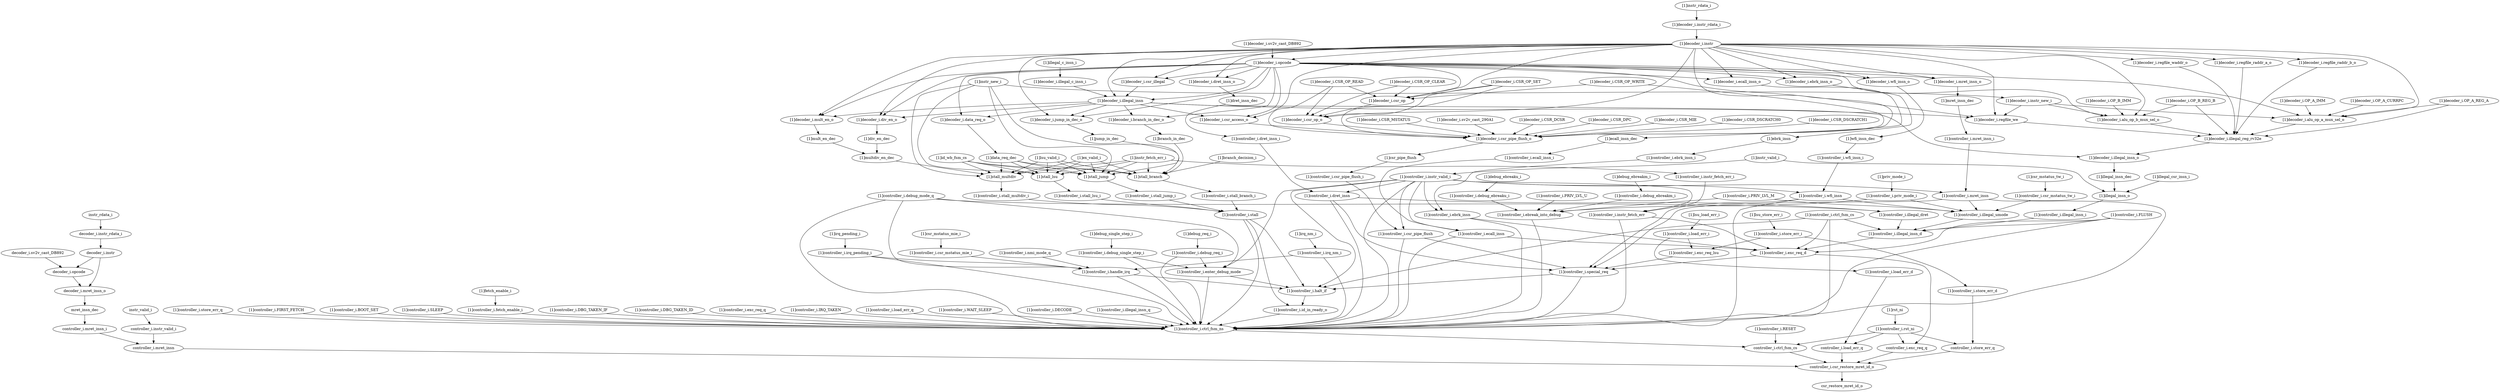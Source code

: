 strict digraph "" {
	"[1]decoder_i.regfile_waddr_o"	 [complexity=46,
		importance=0.152353667193,
		rank=0.00331203624332];
	"[1]decoder_i.illegal_reg_rv32e"	 [complexity=37,
		importance=0.150853732451,
		rank=0.00407712790408];
	"[1]decoder_i.regfile_waddr_o" -> "[1]decoder_i.illegal_reg_rv32e";
	"[1]controller_i.store_err_d"	 [complexity=5,
		importance=0.008747704248,
		rank=0.0017495408496];
	"controller_i.store_err_q"	 [complexity=3,
		importance=0.00669077276892,
		rank=0.00223025758964];
	"[1]controller_i.store_err_d" -> "controller_i.store_err_q";
	"[1]controller_i.debug_mode_q"	 [complexity=17,
		importance=0.161400119901,
		rank=0.00949412470006];
	"[1]controller_i.enter_debug_mode"	 [complexity=12,
		importance=0.158669629324,
		rank=0.0132224691103];
	"[1]controller_i.debug_mode_q" -> "[1]controller_i.enter_debug_mode";
	"[1]controller_i.ctrl_fsm_ns"	 [complexity=3,
		importance=0.031415394495,
		rank=0.010471798165];
	"[1]controller_i.debug_mode_q" -> "[1]controller_i.ctrl_fsm_ns";
	"[1]controller_i.handle_irq"	 [complexity=12,
		importance=0.121047381134,
		rank=0.0100872817612];
	"[1]controller_i.debug_mode_q" -> "[1]controller_i.handle_irq";
	"[1]controller_i.illegal_dret"	 [complexity=30,
		importance=0.134588183183,
		rank=0.00448627277278];
	"[1]controller_i.debug_mode_q" -> "[1]controller_i.illegal_dret";
	"[1]decoder_i.ecall_insn_o"	 [complexity=27,
		importance=0.1358971066,
		rank=0.00503322617037];
	"[1]ecall_insn_dec"	 [complexity=27,
		importance=0.134390317951,
		rank=0.00497741918338];
	"[1]decoder_i.ecall_insn_o" -> "[1]ecall_insn_dec";
	"[1]debug_ebreaku_i"	 [complexity=12,
		importance=0.0402664660047,
		rank=0.00335553883373];
	"[1]controller_i.debug_ebreaku_i"	 [complexity=12,
		importance=0.0387705033143,
		rank=0.00323087527619];
	"[1]debug_ebreaku_i" -> "[1]controller_i.debug_ebreaku_i";
	"[1]controller_i.store_err_i"	 [complexity=20,
		importance=0.12777692225,
		rank=0.00638884611251];
	"[1]controller_i.store_err_i" -> "[1]controller_i.store_err_d";
	"[1]controller_i.exc_req_lsu"	 [complexity=17,
		importance=0.125532961378,
		rank=0.00738429184575];
	"[1]controller_i.store_err_i" -> "[1]controller_i.exc_req_lsu";
	"[1]controller_i.store_err_q"	 [complexity=6,
		importance=0.0968841585291,
		rank=0.0161473597548];
	"[1]controller_i.store_err_q" -> "[1]controller_i.ctrl_fsm_ns";
	"[1]controller_i.ebrk_insn_i"	 [complexity=27,
		importance=0.132140943697,
		rank=0.00489410902581];
	"[1]controller_i.ebrk_insn"	 [complexity=24,
		importance=0.129520335465,
		rank=0.00539668064437];
	"[1]controller_i.ebrk_insn_i" -> "[1]controller_i.ebrk_insn";
	"[1]instr_valid_i"	 [complexity=17,
		importance=0.162035553796,
		rank=0.00953150316445];
	"[1]controller_i.instr_valid_i"	 [complexity=17,
		importance=0.160539591105,
		rank=0.00944350535913];
	"[1]instr_valid_i" -> "[1]controller_i.instr_valid_i";
	"[1]illegal_insn_o"	 [complexity=30,
		importance=0.139921298864,
		rank=0.00466404329546];
	"[1]instr_valid_i" -> "[1]illegal_insn_o";
	"[1]jump_in_dec"	 [complexity=19,
		importance=0.13242986301,
		rank=0.00696999279];
	"[1]stall_jump"	 [complexity=17,
		importance=0.130083786517,
		rank=0.00765198744219];
	"[1]jump_in_dec" -> "[1]stall_jump";
	"[1]controller_i.instr_valid_i" -> "[1]controller_i.ebrk_insn";
	"[1]controller_i.instr_valid_i" -> "[1]controller_i.enter_debug_mode";
	"[1]controller_i.halt_if"	 [complexity=7,
		importance=0.0392333279956,
		rank=0.00560476114223];
	"[1]controller_i.instr_valid_i" -> "[1]controller_i.halt_if";
	"[1]controller_i.instr_valid_i" -> "[1]controller_i.ctrl_fsm_ns";
	"[1]controller_i.wfi_insn"	 [complexity=36,
		importance=0.139425062128,
		rank=0.00387291839244];
	"[1]controller_i.instr_valid_i" -> "[1]controller_i.wfi_insn";
	"[1]controller_i.ecall_insn"	 [complexity=24,
		importance=0.129520335465,
		rank=0.00539668064437];
	"[1]controller_i.instr_valid_i" -> "[1]controller_i.ecall_insn";
	"[1]controller_i.csr_pipe_flush"	 [complexity=17,
		importance=0.126942548413,
		rank=0.00746720873018];
	"[1]controller_i.instr_valid_i" -> "[1]controller_i.csr_pipe_flush";
	"[1]controller_i.instr_fetch_err"	 [complexity=24,
		importance=0.128977704801,
		rank=0.00537407103339];
	"[1]controller_i.instr_valid_i" -> "[1]controller_i.instr_fetch_err";
	"[1]controller_i.mret_insn"	 [complexity=36,
		importance=0.139425062128,
		rank=0.00387291839244];
	"[1]controller_i.instr_valid_i" -> "[1]controller_i.mret_insn";
	"[1]controller_i.dret_insn"	 [complexity=33,
		importance=0.137456786932,
		rank=0.00416535717976];
	"[1]controller_i.instr_valid_i" -> "[1]controller_i.dret_insn";
	"[1]decoder_i.illegal_insn"	 [complexity=20,
		importance=0.137788562838,
		rank=0.00688942814189];
	"[1]decoder_i.mult_en_o"	 [complexity=22,
		importance=0.136655234317,
		rank=0.00621160155988];
	"[1]decoder_i.illegal_insn" -> "[1]decoder_i.mult_en_o";
	"[1]decoder_i.regfile_we"	 [complexity=46,
		importance=0.15283643437,
		rank=0.00332253118196];
	"[1]decoder_i.illegal_insn" -> "[1]decoder_i.regfile_we";
	"[1]decoder_i.branch_in_dec_o"	 [complexity=19,
		importance=0.134362287316,
		rank=0.0070716993324];
	"[1]decoder_i.illegal_insn" -> "[1]decoder_i.branch_in_dec_o";
	"[1]decoder_i.csr_access_o"	 [complexity=28,
		importance=0.446396245851,
		rank=0.0159427230661];
	"[1]decoder_i.illegal_insn" -> "[1]decoder_i.csr_access_o";
	"[1]decoder_i.illegal_insn_o"	 [complexity=34,
		importance=0.145822561735,
		rank=0.00428889887457];
	"[1]decoder_i.illegal_insn" -> "[1]decoder_i.illegal_insn_o";
	"[1]decoder_i.jump_in_dec_o"	 [complexity=19,
		importance=0.134130012375,
		rank=0.00705947433555];
	"[1]decoder_i.illegal_insn" -> "[1]decoder_i.jump_in_dec_o";
	"[1]decoder_i.div_en_o"	 [complexity=22,
		importance=0.136655234317,
		rank=0.00621160155988];
	"[1]decoder_i.illegal_insn" -> "[1]decoder_i.div_en_o";
	"[1]decoder_i.data_req_o"	 [complexity=21,
		importance=0.264225131648,
		rank=0.0125821491261];
	"[1]decoder_i.illegal_insn" -> "[1]decoder_i.data_req_o";
	"[1]decoder_i.alu_op_b_mux_sel_o"	 [complexity=46,
		importance=0.154217579142,
		rank=0.0033525560683];
	"[1]decoder_i.alu_op_b_mux_sel_o" -> "[1]decoder_i.illegal_reg_rv32e";
	"[1]controller_i.debug_single_step_i"	 [complexity=17,
		importance=0.160913590196,
		rank=0.00946550530566];
	"[1]controller_i.debug_single_step_i" -> "[1]controller_i.enter_debug_mode";
	"[1]controller_i.debug_single_step_i" -> "[1]controller_i.ctrl_fsm_ns";
	"[1]debug_req_i"	 [complexity=17,
		importance=0.162409552887,
		rank=0.00955350311098];
	"[1]controller_i.debug_req_i"	 [complexity=17,
		importance=0.160913590196,
		rank=0.00946550530566];
	"[1]debug_req_i" -> "[1]controller_i.debug_req_i";
	"[1]decoder_i.CSR_DPC"	 [complexity=32,
		importance=0.149721374767,
		rank=0.00467879296147];
	"[1]decoder_i.csr_pipe_flush_o"	 [complexity=20,
		importance=0.148225412077,
		rank=0.00741127060383];
	"[1]decoder_i.CSR_DPC" -> "[1]decoder_i.csr_pipe_flush_o";
	"[1]controller_i.RESET"	 [complexity=3,
		importance=0.0162409284255,
		rank=0.00541364280851];
	"controller_i.ctrl_fsm_cs"	 [complexity=1,
		importance=0.0147449657351,
		rank=0.0147449657351];
	"[1]controller_i.RESET" -> "controller_i.ctrl_fsm_cs";
	"[1]instr_rdata_i"	 [complexity=28,
		importance=0.147340139452,
		rank=0.00526214783758];
	"[1]decoder_i.instr_rdata_i"	 [complexity=28,
		importance=0.145844176762,
		rank=0.00520872059864];
	"[1]instr_rdata_i" -> "[1]decoder_i.instr_rdata_i";
	"[1]instr_new_i"	 [complexity=19,
		importance=0.131579749208,
		rank=0.00692524995829];
	"[1]decoder_i.instr_new_i"	 [complexity=49,
		importance=0.926840805866,
		rank=0.0189151184871];
	"[1]instr_new_i" -> "[1]decoder_i.instr_new_i";
	"[1]stall_lsu"	 [complexity=17,
		importance=0.129292189249,
		rank=0.00760542289701];
	"[1]instr_new_i" -> "[1]stall_lsu";
	"[1]instr_new_i" -> "[1]stall_jump";
	"[1]stall_branch"	 [complexity=17,
		importance=0.130309051463,
		rank=0.00766523832135];
	"[1]instr_new_i" -> "[1]stall_branch";
	"[1]stall_multdiv"	 [complexity=17,
		importance=0.129873651885,
		rank=0.00763962658148];
	"[1]instr_new_i" -> "[1]stall_multdiv";
	"[1]rst_ni"	 [complexity=4,
		importance=0.0163734605898,
		rank=0.00409336514745];
	"[1]controller_i.rst_ni"	 [complexity=4,
		importance=0.0148774978994,
		rank=0.00371937447484];
	"[1]rst_ni" -> "[1]controller_i.rst_ni";
	"[1]controller_i.ebrk_insn" -> "[1]controller_i.ctrl_fsm_ns";
	"[1]controller_i.exc_req_d"	 [complexity=17,
		importance=0.126651731716,
		rank=0.00745010186566];
	"[1]controller_i.ebrk_insn" -> "[1]controller_i.exc_req_d";
	"[1]decoder_i.csr_op"	 [complexity=35,
		importance=2.23678204153,
		rank=0.0639080583296];
	"[1]decoder_i.csr_op_o"	 [complexity=28,
		importance=0.744731312293,
		rank=0.0265975468676];
	"[1]decoder_i.csr_op" -> "[1]decoder_i.csr_op_o";
	"[1]mult_en_dec"	 [complexity=22,
		importance=0.1349171561,
		rank=0.00613259800455];
	"[1]decoder_i.mult_en_o" -> "[1]mult_en_dec";
	"[1]controller_i.enter_debug_mode" -> "[1]controller_i.halt_if";
	"[1]controller_i.enter_debug_mode" -> "[1]controller_i.ctrl_fsm_ns";
	"[1]controller_i.ctrl_fsm_cs"	 [complexity=30,
		importance=0.14352926434,
		rank=0.00478430881133];
	"[1]controller_i.ctrl_fsm_cs" -> "[1]controller_i.halt_if";
	"[1]controller_i.ctrl_fsm_cs" -> "[1]controller_i.ctrl_fsm_ns";
	"[1]controller_i.ctrl_fsm_cs" -> "[1]controller_i.exc_req_d";
	"[1]controller_i.illegal_insn_d"	 [complexity=24,
		importance=0.132837096329,
		rank=0.00553487901373];
	"[1]controller_i.ctrl_fsm_cs" -> "[1]controller_i.illegal_insn_d";
	"[1]controller_i.debug_req_i" -> "[1]controller_i.enter_debug_mode";
	"[1]controller_i.debug_req_i" -> "[1]controller_i.ctrl_fsm_ns";
	"[1]ex_valid_i"	 [complexity=21,
		importance=0.131579749208,
		rank=0.00626570234322];
	"[1]ex_valid_i" -> "[1]stall_lsu";
	"[1]ex_valid_i" -> "[1]stall_jump";
	"[1]ex_valid_i" -> "[1]stall_branch";
	"[1]ex_valid_i" -> "[1]stall_multdiv";
	"[1]decoder_i.instr_new_i" -> "[1]decoder_i.alu_op_b_mux_sel_o";
	"[1]decoder_i.instr_new_i" -> "[1]decoder_i.regfile_we";
	"[1]decoder_i.alu_op_a_mux_sel_o"	 [complexity=46,
		importance=0.154956190255,
		rank=0.00336861283163];
	"[1]decoder_i.instr_new_i" -> "[1]decoder_i.alu_op_a_mux_sel_o";
	"[1]decoder_i.ebrk_insn_o"	 [complexity=27,
		importance=0.1358971066,
		rank=0.00503322617037];
	"[1]ebrk_insn"	 [complexity=27,
		importance=0.134390317951,
		rank=0.00497741918338];
	"[1]decoder_i.ebrk_insn_o" -> "[1]ebrk_insn";
	"[1]decoder_i.illegal_c_insn_i"	 [complexity=21,
		importance=0.14003252371,
		rank=0.00666821541477];
	"[1]decoder_i.illegal_c_insn_i" -> "[1]decoder_i.illegal_insn";
	"[1]illegal_c_insn_i"	 [complexity=21,
		importance=0.141528486401,
		rank=0.00673945173336];
	"[1]illegal_c_insn_i" -> "[1]decoder_i.illegal_c_insn_i";
	"[1]controller_i.dret_insn_i"	 [complexity=36,
		importance=0.140077395164,
		rank=0.00389103875455];
	"[1]controller_i.dret_insn_i" -> "[1]controller_i.dret_insn";
	"[1]decoder_i.regfile_we" -> "[1]decoder_i.illegal_reg_rv32e";
	"[1]csr_mstatus_tw_i"	 [complexity=36,
		importance=0.140296381942,
		rank=0.00389712172061];
	"[1]controller_i.csr_mstatus_tw_i"	 [complexity=36,
		importance=0.138800419252,
		rank=0.00385556720143];
	"[1]csr_mstatus_tw_i" -> "[1]controller_i.csr_mstatus_tw_i";
	"[1]decoder_i.OP_A_IMM"	 [complexity=52,
		importance=0.466364533455,
		rank=0.00896854872029];
	"[1]decoder_i.OP_A_IMM" -> "[1]decoder_i.alu_op_a_mux_sel_o";
	"[1]controller_i.ecall_insn_i"	 [complexity=27,
		importance=0.132140943697,
		rank=0.00489410902581];
	"[1]ecall_insn_dec" -> "[1]controller_i.ecall_insn_i";
	"[1]decoder_i.CSR_OP_WRITE"	 [complexity=37,
		importance=2.23827800422,
		rank=0.0604940001142];
	"[1]decoder_i.CSR_OP_WRITE" -> "[1]decoder_i.csr_op";
	"[1]decoder_i.CSR_OP_WRITE" -> "[1]decoder_i.csr_pipe_flush_o";
	"[1]controller_i.instr_fetch_err_i"	 [complexity=27,
		importance=0.130513035817,
		rank=0.00483381614138];
	"[1]controller_i.instr_fetch_err_i" -> "[1]controller_i.instr_fetch_err";
	"[1]decoder_i.regfile_raddr_a_o"	 [complexity=46,
		importance=0.152353667193,
		rank=0.00331203624332];
	"[1]decoder_i.regfile_raddr_a_o" -> "[1]decoder_i.illegal_reg_rv32e";
	"[1]branch_in_dec"	 [complexity=19,
		importance=0.132657464434,
		rank=0.0069819718123];
	"[1]decoder_i.branch_in_dec_o" -> "[1]branch_in_dec";
	"controller_i.instr_valid_i"	 [complexity=4,
		importance=0.00879136325501,
		rank=0.00219784081375];
	"controller_i.mret_insn"	 [complexity=1,
		importance=0.00692140147356,
		rank=0.00692140147356];
	"controller_i.instr_valid_i" -> "controller_i.mret_insn";
	"[1]debug_single_step_i"	 [complexity=17,
		importance=0.162409552887,
		rank=0.00955350311098];
	"[1]debug_single_step_i" -> "[1]controller_i.debug_single_step_i";
	"[1]controller_i.FIRST_FETCH"	 [complexity=7,
		importance=0.0643267516804,
		rank=0.00918953595435];
	"[1]controller_i.FIRST_FETCH" -> "[1]controller_i.ctrl_fsm_ns";
	"[1]controller_i.stall_lsu_i"	 [complexity=17,
		importance=0.127208200942,
		rank=0.00748283534952];
	"[1]stall_lsu" -> "[1]controller_i.stall_lsu_i";
	"[1]decoder_i.illegal_reg_rv32e" -> "[1]decoder_i.illegal_insn_o";
	"[1]controller_i.BOOT_SET"	 [complexity=5,
		importance=0.0329113571854,
		rank=0.00658227143708];
	"[1]controller_i.BOOT_SET" -> "[1]controller_i.ctrl_fsm_ns";
	"[1]controller_i.illegal_insn_i"	 [complexity=30,
		importance=0.136195183238,
		rank=0.00453983944126];
	"[1]illegal_insn_o" -> "[1]controller_i.illegal_insn_i";
	"[1]controller_i.SLEEP"	 [complexity=5,
		importance=0.0329113571854,
		rank=0.00658227143708];
	"[1]controller_i.SLEEP" -> "[1]controller_i.ctrl_fsm_ns";
	"[1]controller_i.csr_mstatus_mie_i"	 [complexity=18,
		importance=0.123291342006,
		rank=0.00684951900036];
	"[1]controller_i.csr_mstatus_mie_i" -> "[1]controller_i.handle_irq";
	"[1]decoder_i.csr_access_o" -> "[1]decoder_i.csr_pipe_flush_o";
	"[1]controller_i.priv_mode_i"	 [complexity=12,
		importance=0.0387705033143,
		rank=0.00323087527619];
	"[1]controller_i.illegal_umode"	 [complexity=30,
		importance=0.136556458379,
		rank=0.00455188194597];
	"[1]controller_i.priv_mode_i" -> "[1]controller_i.illegal_umode";
	"[1]controller_i.ebreak_into_debug"	 [complexity=5,
		importance=0.0365265424418,
		rank=0.00730530848837];
	"[1]controller_i.priv_mode_i" -> "[1]controller_i.ebreak_into_debug";
	"[1]decoder_i.CSR_MIE"	 [complexity=26,
		importance=0.149721374767,
		rank=0.00575851441411];
	"[1]decoder_i.CSR_MIE" -> "[1]decoder_i.csr_pipe_flush_o";
	"decoder_i.instr_rdata_i"	 [complexity=10,
		importance=0.0198469978838,
		rank=0.00198469978838];
	"decoder_i.instr"	 [complexity=8,
		importance=0.0179770361024,
		rank=0.0022471295128];
	"decoder_i.instr_rdata_i" -> "decoder_i.instr";
	"[1]decoder_i.dret_insn_o"	 [complexity=36,
		importance=0.143833558067,
		rank=0.00399537661298];
	"[1]dret_insn_dec"	 [complexity=36,
		importance=0.142326769418,
		rank=0.00395352137273];
	"[1]decoder_i.dret_insn_o" -> "[1]dret_insn_dec";
	"[1]decoder_i.wfi_insn_o"	 [complexity=39,
		importance=0.145801833263,
		rank=0.0037385085452];
	"[1]wfi_insn_dec"	 [complexity=39,
		importance=0.144295044614,
		rank=0.00369987293882];
	"[1]decoder_i.wfi_insn_o" -> "[1]wfi_insn_dec";
	"[1]id_wb_fsm_cs"	 [complexity=18,
		importance=0.26411132591,
		rank=0.0146728514394];
	"[1]id_wb_fsm_cs" -> "[1]stall_lsu";
	"[1]id_wb_fsm_cs" -> "[1]stall_jump";
	"[1]id_wb_fsm_cs" -> "[1]stall_branch";
	"[1]id_wb_fsm_cs" -> "[1]stall_multdiv";
	csr_restore_mret_id_o	 [complexity=0,
		importance=0.00234828549464,
		rank=0.0];
	"[1]controller_i.PRIV_LVL_U"	 [complexity=12,
		importance=0.0380225051323,
		rank=0.00316854209436];
	"[1]controller_i.PRIV_LVL_U" -> "[1]controller_i.ebreak_into_debug";
	"[1]controller_i.id_in_ready_o"	 [complexity=4,
		importance=0.0345246995779,
		rank=0.00863117489448];
	"[1]controller_i.halt_if" -> "[1]controller_i.id_in_ready_o";
	"[1]decoder_i.CSR_DSCRATCH0"	 [complexity=32,
		importance=0.149721374767,
		rank=0.00467879296147];
	"[1]decoder_i.CSR_DSCRATCH0" -> "[1]decoder_i.csr_pipe_flush_o";
	"[1]controller_i.stall_branch_i"	 [complexity=17,
		importance=0.127547118115,
		rank=0.00750277165384];
	"[1]controller_i.stall"	 [complexity=12,
		importance=0.124670212562,
		rank=0.0103891843801];
	"[1]controller_i.stall_branch_i" -> "[1]controller_i.stall";
	"[1]controller_i.PRIV_LVL_M"	 [complexity=12,
		importance=0.0380225051323,
		rank=0.00316854209436];
	"[1]controller_i.PRIV_LVL_M" -> "[1]controller_i.illegal_umode";
	"[1]controller_i.PRIV_LVL_M" -> "[1]controller_i.ebreak_into_debug";
	"[1]decoder_i.CSR_OP_READ"	 [complexity=37,
		importance=2.23827800422,
		rank=0.0604940001142];
	"[1]decoder_i.CSR_OP_READ" -> "[1]decoder_i.csr_op";
	"[1]decoder_i.CSR_OP_READ" -> "[1]decoder_i.csr_pipe_flush_o";
	"[1]decoder_i.CSR_OP_READ" -> "[1]decoder_i.csr_op_o";
	"[1]controller_i.ctrl_fsm_ns" -> "controller_i.ctrl_fsm_cs";
	"[1]controller_i.special_req"	 [complexity=10,
		importance=0.123008545959,
		rank=0.0123008545959];
	"[1]controller_i.exc_req_lsu" -> "[1]controller_i.special_req";
	"[1]dret_insn_dec" -> "[1]controller_i.dret_insn_i";
	"[1]controller_i.illegal_umode" -> "[1]controller_i.illegal_insn_d";
	"[1]lsu_valid_i"	 [complexity=21,
		importance=0.131579749208,
		rank=0.00626570234322];
	"[1]lsu_valid_i" -> "[1]stall_lsu";
	"[1]lsu_valid_i" -> "[1]stall_jump";
	"[1]lsu_valid_i" -> "[1]stall_branch";
	"[1]lsu_valid_i" -> "[1]stall_multdiv";
	"[1]illegal_csr_insn_i"	 [complexity=34,
		importance=0.141417261554,
		rank=0.00415933122219];
	"[1]illegal_csr_insn_i" -> "[1]illegal_insn_o";
	"[1]decoder_i.CSR_DSCRATCH1"	 [complexity=32,
		importance=0.149721374767,
		rank=0.00467879296147];
	"[1]decoder_i.CSR_DSCRATCH1" -> "[1]decoder_i.csr_pipe_flush_o";
	"[1]fetch_enable_i"	 [complexity=4,
		importance=0.0351553180579,
		rank=0.00878882951447];
	"[1]controller_i.fetch_enable_i"	 [complexity=4,
		importance=0.0336593553675,
		rank=0.00841483884186];
	"[1]fetch_enable_i" -> "[1]controller_i.fetch_enable_i";
	instr_valid_i	 [complexity=4,
		importance=0.0102873259454,
		rank=0.00257183148636];
	instr_valid_i -> "controller_i.instr_valid_i";
	"[1]data_req_dec"	 [complexity=21,
		importance=0.26251742691,
		rank=0.0125008298529];
	"[1]data_req_dec" -> "[1]stall_lsu";
	"[1]data_req_dec" -> "[1]stall_jump";
	"[1]data_req_dec" -> "[1]stall_branch";
	"[1]data_req_dec" -> "[1]stall_multdiv";
	"[1]controller_i.exc_req_d" -> "[1]controller_i.special_req";
	"controller_i.exc_req_q"	 [complexity=3,
		importance=0.00657270615938,
		rank=0.00219090205313];
	"[1]controller_i.exc_req_d" -> "controller_i.exc_req_q";
	"[1]controller_i.stall_jump_i"	 [complexity=17,
		importance=0.127472037496,
		rank=0.00749835514683];
	"[1]stall_jump" -> "[1]controller_i.stall_jump_i";
	"[1]irq_nm_i"	 [complexity=18,
		importance=0.124787304697,
		rank=0.00693262803872];
	"[1]controller_i.irq_nm_i"	 [complexity=18,
		importance=0.123291342006,
		rank=0.00684951900036];
	"[1]irq_nm_i" -> "[1]controller_i.irq_nm_i";
	"controller_i.mret_insn_i"	 [complexity=4,
		importance=0.00954200970533,
		rank=0.00238550242633];
	"controller_i.mret_insn_i" -> "controller_i.mret_insn";
	"[1]controller_i.DBG_TAKEN_IF"	 [complexity=9,
		importance=0.0957421461754,
		rank=0.0106380162417];
	"[1]controller_i.DBG_TAKEN_IF" -> "[1]controller_i.ctrl_fsm_ns";
	"[1]controller_i.DBG_TAKEN_ID"	 [complexity=5,
		importance=0.0329113571854,
		rank=0.00658227143708];
	"[1]controller_i.DBG_TAKEN_ID" -> "[1]controller_i.ctrl_fsm_ns";
	"[1]decoder_i.regfile_raddr_b_o"	 [complexity=46,
		importance=0.152353667193,
		rank=0.00331203624332];
	"[1]decoder_i.regfile_raddr_b_o" -> "[1]decoder_i.illegal_reg_rv32e";
	"[1]csr_mstatus_mie_i"	 [complexity=18,
		importance=0.124787304697,
		rank=0.00693262803872];
	"[1]csr_mstatus_mie_i" -> "[1]controller_i.csr_mstatus_mie_i";
	"[1]branch_in_dec" -> "[1]stall_branch";
	"[1]illegal_insn_dec"	 [complexity=34,
		importance=0.14288586609,
		rank=0.00420252547324];
	"[1]decoder_i.illegal_insn_o" -> "[1]illegal_insn_dec";
	"controller_i.csr_restore_mret_id_o"	 [complexity=0,
		importance=0.0040527977248,
		rank=0.0];
	"controller_i.csr_restore_mret_id_o" -> csr_restore_mret_id_o;
	"[1]decoder_i.jump_in_dec_o" -> "[1]jump_in_dec";
	"[1]controller_i.exc_req_q"	 [complexity=6,
		importance=0.0967660919196,
		rank=0.0161276819866];
	"[1]controller_i.exc_req_q" -> "[1]controller_i.ctrl_fsm_ns";
	"[1]controller_i.csr_mstatus_tw_i" -> "[1]controller_i.illegal_umode";
	"[1]controller_i.nmi_mode_q"	 [complexity=18,
		importance=0.123838453096,
		rank=0.00687991406088];
	"[1]controller_i.nmi_mode_q" -> "[1]controller_i.handle_irq";
	"[1]decoder_i.instr"	 [complexity=26,
		importance=0.14397421498,
		rank=0.00553746980694];
	"[1]decoder_i.instr_rdata_i" -> "[1]decoder_i.instr";
	"[1]decoder_i.OP_A_CURRPC"	 [complexity=58,
		importance=0.93123310422,
		rank=0.0160557431762];
	"[1]decoder_i.OP_A_CURRPC" -> "[1]decoder_i.alu_op_a_mux_sel_o";
	"[1]controller_i.id_in_ready_o" -> "[1]controller_i.ctrl_fsm_ns";
	"[1]controller_i.special_req" -> "[1]controller_i.halt_if";
	"[1]controller_i.special_req" -> "[1]controller_i.ctrl_fsm_ns";
	"[1]div_en_dec"	 [complexity=22,
		importance=0.1349171561,
		rank=0.00613259800455];
	"[1]decoder_i.div_en_o" -> "[1]div_en_dec";
	"[1]controller_i.wfi_insn" -> "[1]controller_i.ctrl_fsm_ns";
	"[1]controller_i.wfi_insn" -> "[1]controller_i.illegal_umode";
	"[1]controller_i.wfi_insn" -> "[1]controller_i.special_req";
	"[1]controller_i.mret_insn_i"	 [complexity=39,
		importance=0.14204567036,
		rank=0.00364219667589];
	"[1]controller_i.mret_insn_i" -> "[1]controller_i.mret_insn";
	"[1]controller_i.IRQ_TAKEN"	 [complexity=9,
		importance=0.0957421461754,
		rank=0.0106380162417];
	"[1]controller_i.IRQ_TAKEN" -> "[1]controller_i.ctrl_fsm_ns";
	"[1]decoder_i.CSR_MSTATUS"	 [complexity=26,
		importance=0.149721374767,
		rank=0.00575851441411];
	"[1]decoder_i.CSR_MSTATUS" -> "[1]decoder_i.csr_pipe_flush_o";
	"[1]controller_i.ebreak_into_debug" -> "[1]controller_i.ctrl_fsm_ns";
	"[1]irq_pending_i"	 [complexity=18,
		importance=0.124787304697,
		rank=0.00693262803872];
	"[1]controller_i.irq_pending_i"	 [complexity=18,
		importance=0.123291342006,
		rank=0.00684951900036];
	"[1]irq_pending_i" -> "[1]controller_i.irq_pending_i";
	"[1]illegal_insn_dec" -> "[1]illegal_insn_o";
	"[1]instr_fetch_err_i"	 [complexity=19,
		importance=0.131579749208,
		rank=0.00692524995829];
	"[1]instr_fetch_err_i" -> "[1]controller_i.instr_fetch_err_i";
	"[1]instr_fetch_err_i" -> "[1]stall_lsu";
	"[1]instr_fetch_err_i" -> "[1]stall_jump";
	"[1]instr_fetch_err_i" -> "[1]stall_branch";
	"[1]instr_fetch_err_i" -> "[1]stall_multdiv";
	"[1]decoder_i.alu_op_a_mux_sel_o" -> "[1]decoder_i.illegal_reg_rv32e";
	"[1]controller_i.handle_irq" -> "[1]controller_i.halt_if";
	"[1]controller_i.handle_irq" -> "[1]controller_i.ctrl_fsm_ns";
	"[1]controller_i.load_err_q"	 [complexity=6,
		importance=0.0968374034783,
		rank=0.0161395672464];
	"[1]controller_i.load_err_q" -> "[1]controller_i.ctrl_fsm_ns";
	"[1]controller_i.load_err_i"	 [complexity=7,
		importance=0.0104774261298,
		rank=0.0014967751614];
	"[1]controller_i.load_err_i" -> "[1]controller_i.exc_req_lsu";
	"[1]controller_i.load_err_d"	 [complexity=5,
		importance=0.00860746434835,
		rank=0.00172149286967];
	"[1]controller_i.load_err_i" -> "[1]controller_i.load_err_d";
	"controller_i.load_err_q"	 [complexity=3,
		importance=0.00664401771808,
		rank=0.00221467257269];
	"[1]controller_i.load_err_d" -> "controller_i.load_err_q";
	"controller_i.mret_insn" -> "controller_i.csr_restore_mret_id_o";
	"[1]controller_i.ecall_insn" -> "[1]controller_i.ctrl_fsm_ns";
	"[1]controller_i.ecall_insn" -> "[1]controller_i.exc_req_d";
	"[1]decoder_i.opcode"	 [complexity=23,
		importance=0.14154328441,
		rank=0.00615405584392];
	"[1]decoder_i.opcode" -> "[1]decoder_i.ecall_insn_o";
	"[1]decoder_i.opcode" -> "[1]decoder_i.illegal_insn";
	"[1]decoder_i.opcode" -> "[1]decoder_i.alu_op_b_mux_sel_o";
	"[1]decoder_i.opcode" -> "[1]decoder_i.csr_op";
	"[1]decoder_i.opcode" -> "[1]decoder_i.mult_en_o";
	"[1]decoder_i.opcode" -> "[1]decoder_i.ebrk_insn_o";
	"[1]decoder_i.opcode" -> "[1]decoder_i.regfile_we";
	"[1]decoder_i.opcode" -> "[1]decoder_i.branch_in_dec_o";
	"[1]decoder_i.opcode" -> "[1]decoder_i.csr_access_o";
	"[1]decoder_i.opcode" -> "[1]decoder_i.dret_insn_o";
	"[1]decoder_i.opcode" -> "[1]decoder_i.wfi_insn_o";
	"[1]decoder_i.opcode" -> "[1]decoder_i.jump_in_dec_o";
	"[1]decoder_i.opcode" -> "[1]decoder_i.div_en_o";
	"[1]decoder_i.opcode" -> "[1]decoder_i.alu_op_a_mux_sel_o";
	"[1]decoder_i.opcode" -> "[1]decoder_i.data_req_o";
	"[1]decoder_i.mret_insn_o"	 [complexity=39,
		importance=0.145801833263,
		rank=0.0037385085452];
	"[1]decoder_i.opcode" -> "[1]decoder_i.mret_insn_o";
	"[1]decoder_i.csr_illegal"	 [complexity=22,
		importance=0.139295351487,
		rank=0.00633160688575];
	"[1]decoder_i.opcode" -> "[1]decoder_i.csr_illegal";
	"[1]decoder_i.OP_B_IMM"	 [complexity=76,
		importance=6.01598154922,
		rank=0.0791576519634];
	"[1]decoder_i.OP_B_IMM" -> "[1]decoder_i.alu_op_b_mux_sel_o";
	"controller_i.load_err_q" -> "controller_i.csr_restore_mret_id_o";
	"[1]decoder_i.instr" -> "[1]decoder_i.regfile_waddr_o";
	"[1]decoder_i.instr" -> "[1]decoder_i.ecall_insn_o";
	"[1]decoder_i.instr" -> "[1]decoder_i.illegal_insn";
	"[1]decoder_i.instr" -> "[1]decoder_i.alu_op_b_mux_sel_o";
	"[1]decoder_i.instr" -> "[1]decoder_i.csr_op";
	"[1]decoder_i.instr" -> "[1]decoder_i.mult_en_o";
	"[1]decoder_i.instr" -> "[1]decoder_i.ebrk_insn_o";
	"[1]decoder_i.instr" -> "[1]decoder_i.regfile_we";
	"[1]decoder_i.instr" -> "[1]decoder_i.regfile_raddr_a_o";
	"[1]decoder_i.instr" -> "[1]decoder_i.csr_access_o";
	"[1]decoder_i.instr" -> "[1]decoder_i.dret_insn_o";
	"[1]decoder_i.instr" -> "[1]decoder_i.wfi_insn_o";
	"[1]decoder_i.instr" -> "[1]decoder_i.regfile_raddr_b_o";
	"[1]decoder_i.instr" -> "[1]decoder_i.jump_in_dec_o";
	"[1]decoder_i.instr" -> "[1]decoder_i.div_en_o";
	"[1]decoder_i.instr" -> "[1]decoder_i.alu_op_a_mux_sel_o";
	"[1]decoder_i.instr" -> "[1]decoder_i.opcode";
	"[1]decoder_i.instr" -> "[1]decoder_i.csr_pipe_flush_o";
	"[1]decoder_i.instr" -> "[1]decoder_i.mret_insn_o";
	"[1]decoder_i.instr" -> "[1]decoder_i.csr_op_o";
	"[1]decoder_i.instr" -> "[1]decoder_i.csr_illegal";
	"[1]stall_branch" -> "[1]controller_i.stall_branch_i";
	"[1]branch_decision_i"	 [complexity=19,
		importance=0.131805014153,
		rank=0.00693710600807];
	"[1]branch_decision_i" -> "[1]stall_branch";
	"controller_i.store_err_q" -> "controller_i.csr_restore_mret_id_o";
	"[1]controller_i.rst_ni" -> "controller_i.load_err_q";
	"[1]controller_i.rst_ni" -> "controller_i.store_err_q";
	"[1]controller_i.rst_ni" -> "controller_i.ctrl_fsm_cs";
	"[1]controller_i.rst_ni" -> "controller_i.exc_req_q";
	"[1]mret_insn_dec"	 [complexity=39,
		importance=0.144295044614,
		rank=0.00369987293882];
	"[1]mret_insn_dec" -> "[1]controller_i.mret_insn_i";
	"[1]decoder_i.CSR_OP_CLEAR"	 [complexity=37,
		importance=2.23827800422,
		rank=0.0604940001142];
	"[1]decoder_i.CSR_OP_CLEAR" -> "[1]decoder_i.csr_op";
	"[1]decoder_i.CSR_OP_CLEAR" -> "[1]decoder_i.csr_op_o";
	"[1]controller_i.csr_pipe_flush" -> "[1]controller_i.ctrl_fsm_ns";
	"[1]controller_i.csr_pipe_flush" -> "[1]controller_i.special_req";
	"[1]controller_i.stall" -> "[1]controller_i.halt_if";
	"[1]controller_i.stall" -> "[1]controller_i.ctrl_fsm_ns";
	"[1]controller_i.stall" -> "[1]controller_i.id_in_ready_o";
	"[1]lsu_load_err_i"	 [complexity=7,
		importance=0.0119733888202,
		rank=0.00171048411718];
	"[1]lsu_load_err_i" -> "[1]controller_i.load_err_i";
	"[1]decoder_i.sv2v_cast_290A1"	 [complexity=38,
		importance=0.890848435149,
		rank=0.0234433798724];
	"[1]decoder_i.sv2v_cast_290A1" -> "[1]decoder_i.csr_pipe_flush_o";
	"[1]controller_i.wfi_insn_i"	 [complexity=39,
		importance=0.14204567036,
		rank=0.00364219667589];
	"[1]wfi_insn_dec" -> "[1]controller_i.wfi_insn_i";
	"[1]controller_i.ecall_insn_i" -> "[1]controller_i.ecall_insn";
	"[1]csr_pipe_flush"	 [complexity=20,
		importance=0.13820085378,
		rank=0.006910042689];
	"[1]controller_i.csr_pipe_flush_i"	 [complexity=20,
		importance=0.131692923548,
		rank=0.0065846461774];
	"[1]csr_pipe_flush" -> "[1]controller_i.csr_pipe_flush_i";
	"[1]decoder_i.OP_A_REG_A"	 [complexity=64,
		importance=7.28443690467,
		rank=0.113819326636];
	"[1]decoder_i.OP_A_REG_A" -> "[1]decoder_i.illegal_reg_rv32e";
	"[1]decoder_i.OP_A_REG_A" -> "[1]decoder_i.alu_op_a_mux_sel_o";
	mret_insn_dec	 [complexity=4,
		importance=0.0117913839597,
		rank=0.00294784598993];
	mret_insn_dec -> "controller_i.mret_insn_i";
	"[1]controller_i.stall_multdiv_i"	 [complexity=17,
		importance=0.127402028695,
		rank=0.00749423698203];
	"[1]controller_i.stall_multdiv_i" -> "[1]controller_i.stall";
	"[1]stall_multdiv" -> "[1]controller_i.stall_multdiv_i";
	"[1]multdiv_en_dec"	 [complexity=19,
		importance=0.132552112797,
		rank=0.00697642698932];
	"[1]div_en_dec" -> "[1]multdiv_en_dec";
	"[1]ebrk_insn" -> "[1]controller_i.ebrk_insn_i";
	"[1]controller_i.WAIT_SLEEP"	 [complexity=5,
		importance=0.0329113571854,
		rank=0.00658227143708];
	"[1]controller_i.WAIT_SLEEP" -> "[1]controller_i.ctrl_fsm_ns";
	"decoder_i.opcode"	 [complexity=5,
		importance=0.0155461055323,
		rank=0.00310922110645];
	"decoder_i.instr" -> "decoder_i.opcode";
	"decoder_i.mret_insn_o"	 [complexity=4,
		importance=0.0132981726086,
		rank=0.00332454315214];
	"decoder_i.instr" -> "decoder_i.mret_insn_o";
	"[1]controller_i.stall_jump_i" -> "[1]controller_i.stall";
	"[1]controller_i.FLUSH"	 [complexity=30,
		importance=0.13433305902,
		rank=0.004477768634];
	"[1]controller_i.FLUSH" -> "[1]controller_i.ctrl_fsm_ns";
	"[1]controller_i.FLUSH" -> "[1]controller_i.exc_req_d";
	"[1]controller_i.FLUSH" -> "[1]controller_i.illegal_insn_d";
	"[1]controller_i.instr_fetch_err" -> "[1]controller_i.ctrl_fsm_ns";
	"[1]controller_i.instr_fetch_err" -> "[1]controller_i.exc_req_d";
	"[1]mult_en_dec" -> "[1]multdiv_en_dec";
	"[1]decoder_i.CSR_DCSR"	 [complexity=32,
		importance=0.149721374767,
		rank=0.00467879296147];
	"[1]decoder_i.CSR_DCSR" -> "[1]decoder_i.csr_pipe_flush_o";
	"[1]controller_i.illegal_insn_i" -> "[1]controller_i.illegal_insn_d";
	"decoder_i.opcode" -> "decoder_i.mret_insn_o";
	"[1]controller_i.illegal_insn_d" -> "[1]controller_i.exc_req_d";
	"[1]multdiv_en_dec" -> "[1]stall_multdiv";
	"[1]decoder_i.data_req_o" -> "[1]data_req_dec";
	"[1]decoder_i.csr_pipe_flush_o" -> "[1]csr_pipe_flush";
	"decoder_i.mret_insn_o" -> mret_insn_dec;
	"[1]controller_i.DECODE"	 [complexity=13,
		importance=0.31564990764,
		rank=0.0242807621262];
	"[1]controller_i.DECODE" -> "[1]controller_i.ctrl_fsm_ns";
	"[1]controller_i.debug_ebreakm_i"	 [complexity=12,
		importance=0.0387705033143,
		rank=0.00323087527619];
	"[1]controller_i.debug_ebreakm_i" -> "[1]controller_i.ebreak_into_debug";
	"controller_i.ctrl_fsm_cs" -> "controller_i.csr_restore_mret_id_o";
	"[1]controller_i.illegal_insn_q"	 [complexity=4,
		importance=0.0345743188198,
		rank=0.00864357970494];
	"[1]controller_i.illegal_insn_q" -> "[1]controller_i.ctrl_fsm_ns";
	"[1]decoder_i.OP_B_REG_B"	 [complexity=52,
		importance=3.39428270381,
		rank=0.0652746673809];
	"[1]decoder_i.OP_B_REG_B" -> "[1]decoder_i.alu_op_b_mux_sel_o";
	"[1]decoder_i.OP_B_REG_B" -> "[1]decoder_i.illegal_reg_rv32e";
	"decoder_i.sv2v_cast_DB892"	 [complexity=8,
		importance=0.0170420682227,
		rank=0.00213025852784];
	"decoder_i.sv2v_cast_DB892" -> "decoder_i.opcode";
	"[1]decoder_i.sv2v_cast_DB892"	 [complexity=26,
		importance=0.143039247101,
		rank=0.00550150950387];
	"[1]decoder_i.sv2v_cast_DB892" -> "[1]decoder_i.opcode";
	"controller_i.exc_req_q" -> "controller_i.csr_restore_mret_id_o";
	"[1]controller_i.illegal_dret" -> "[1]controller_i.illegal_insn_d";
	"[1]priv_mode_i"	 [complexity=12,
		importance=0.0402664660047,
		rank=0.00335553883373];
	"[1]priv_mode_i" -> "[1]controller_i.priv_mode_i";
	"[1]debug_ebreakm_i"	 [complexity=12,
		importance=0.0402664660047,
		rank=0.00335553883373];
	"[1]debug_ebreakm_i" -> "[1]controller_i.debug_ebreakm_i";
	"[1]decoder_i.mret_insn_o" -> "[1]mret_insn_dec";
	"[1]controller_i.irq_nm_i" -> "[1]controller_i.ctrl_fsm_ns";
	"[1]controller_i.irq_nm_i" -> "[1]controller_i.handle_irq";
	instr_rdata_i	 [complexity=10,
		importance=0.0213429605742,
		rank=0.00213429605742];
	instr_rdata_i -> "decoder_i.instr_rdata_i";
	"[1]decoder_i.CSR_OP_SET"	 [complexity=37,
		importance=2.23827800422,
		rank=0.0604940001142];
	"[1]decoder_i.CSR_OP_SET" -> "[1]decoder_i.csr_op";
	"[1]decoder_i.CSR_OP_SET" -> "[1]decoder_i.csr_pipe_flush_o";
	"[1]decoder_i.CSR_OP_SET" -> "[1]decoder_i.csr_op_o";
	"[1]decoder_i.csr_op_o" -> "[1]decoder_i.csr_pipe_flush_o";
	"[1]controller_i.wfi_insn_i" -> "[1]controller_i.wfi_insn";
	"[1]decoder_i.csr_illegal" -> "[1]decoder_i.illegal_insn";
	"[1]controller_i.debug_ebreaku_i" -> "[1]controller_i.ebreak_into_debug";
	"[1]controller_i.mret_insn" -> "[1]controller_i.ctrl_fsm_ns";
	"[1]controller_i.mret_insn" -> "[1]controller_i.illegal_umode";
	"[1]controller_i.mret_insn" -> "[1]controller_i.special_req";
	"[1]controller_i.csr_pipe_flush_i" -> "[1]controller_i.csr_pipe_flush";
	"[1]controller_i.stall_lsu_i" -> "[1]controller_i.stall";
	"[1]controller_i.irq_pending_i" -> "[1]controller_i.ctrl_fsm_ns";
	"[1]controller_i.irq_pending_i" -> "[1]controller_i.handle_irq";
	"[1]controller_i.fetch_enable_i" -> "[1]controller_i.ctrl_fsm_ns";
	"[1]lsu_store_err_i"	 [complexity=20,
		importance=0.129272884941,
		rank=0.00646364424703];
	"[1]lsu_store_err_i" -> "[1]controller_i.store_err_i";
	"[1]controller_i.dret_insn" -> "[1]controller_i.ctrl_fsm_ns";
	"[1]controller_i.dret_insn" -> "[1]controller_i.special_req";
	"[1]controller_i.dret_insn" -> "[1]controller_i.illegal_dret";
}
